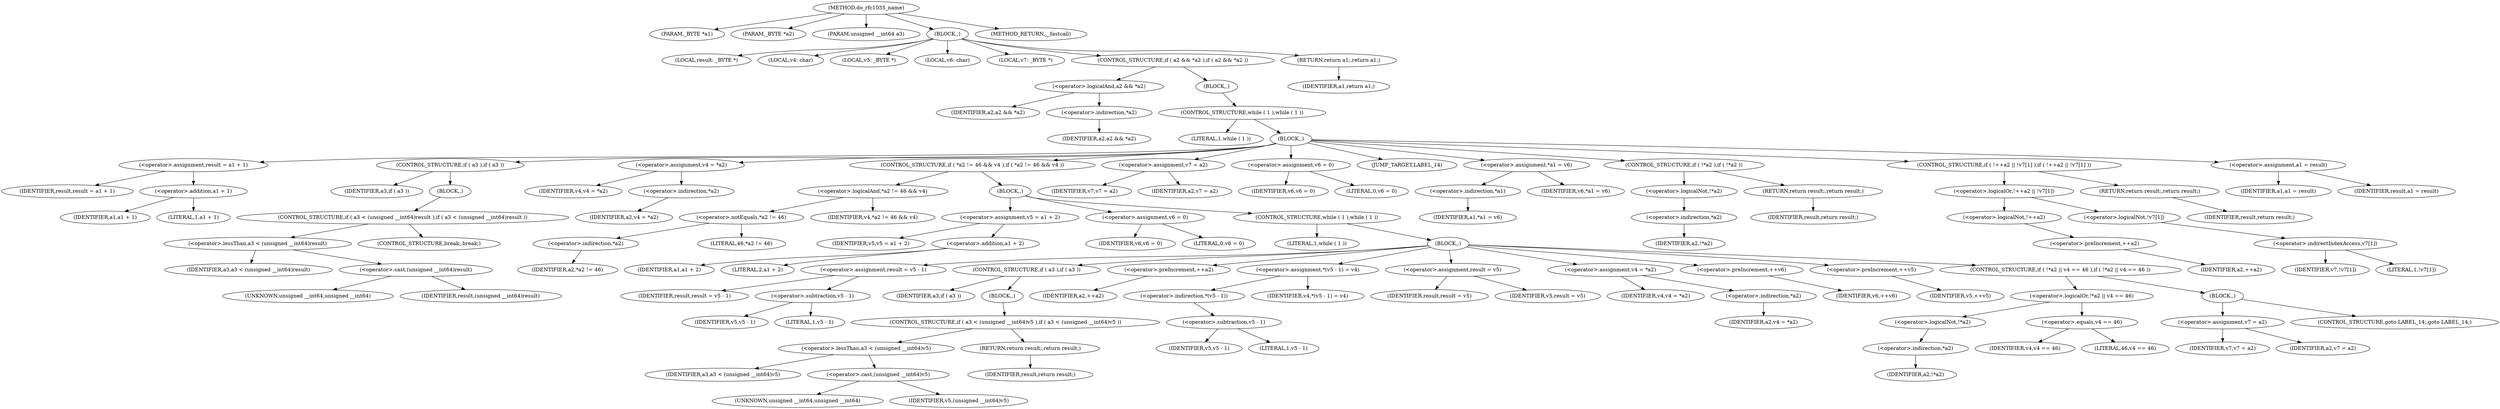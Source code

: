 digraph do_rfc1035_name {  
"1000106" [label = "(METHOD,do_rfc1035_name)" ]
"1000107" [label = "(PARAM,_BYTE *a1)" ]
"1000108" [label = "(PARAM,_BYTE *a2)" ]
"1000109" [label = "(PARAM,unsigned __int64 a3)" ]
"1000110" [label = "(BLOCK,,)" ]
"1000111" [label = "(LOCAL,result: _BYTE *)" ]
"1000112" [label = "(LOCAL,v4: char)" ]
"1000113" [label = "(LOCAL,v5: _BYTE *)" ]
"1000114" [label = "(LOCAL,v6: char)" ]
"1000115" [label = "(LOCAL,v7: _BYTE *)" ]
"1000116" [label = "(CONTROL_STRUCTURE,if ( a2 && *a2 ),if ( a2 && *a2 ))" ]
"1000117" [label = "(<operator>.logicalAnd,a2 && *a2)" ]
"1000118" [label = "(IDENTIFIER,a2,a2 && *a2)" ]
"1000119" [label = "(<operator>.indirection,*a2)" ]
"1000120" [label = "(IDENTIFIER,a2,a2 && *a2)" ]
"1000121" [label = "(BLOCK,,)" ]
"1000122" [label = "(CONTROL_STRUCTURE,while ( 1 ),while ( 1 ))" ]
"1000123" [label = "(LITERAL,1,while ( 1 ))" ]
"1000124" [label = "(BLOCK,,)" ]
"1000125" [label = "(<operator>.assignment,result = a1 + 1)" ]
"1000126" [label = "(IDENTIFIER,result,result = a1 + 1)" ]
"1000127" [label = "(<operator>.addition,a1 + 1)" ]
"1000128" [label = "(IDENTIFIER,a1,a1 + 1)" ]
"1000129" [label = "(LITERAL,1,a1 + 1)" ]
"1000130" [label = "(CONTROL_STRUCTURE,if ( a3 ),if ( a3 ))" ]
"1000131" [label = "(IDENTIFIER,a3,if ( a3 ))" ]
"1000132" [label = "(BLOCK,,)" ]
"1000133" [label = "(CONTROL_STRUCTURE,if ( a3 < (unsigned __int64)result ),if ( a3 < (unsigned __int64)result ))" ]
"1000134" [label = "(<operator>.lessThan,a3 < (unsigned __int64)result)" ]
"1000135" [label = "(IDENTIFIER,a3,a3 < (unsigned __int64)result)" ]
"1000136" [label = "(<operator>.cast,(unsigned __int64)result)" ]
"1000137" [label = "(UNKNOWN,unsigned __int64,unsigned __int64)" ]
"1000138" [label = "(IDENTIFIER,result,(unsigned __int64)result)" ]
"1000139" [label = "(CONTROL_STRUCTURE,break;,break;)" ]
"1000140" [label = "(<operator>.assignment,v4 = *a2)" ]
"1000141" [label = "(IDENTIFIER,v4,v4 = *a2)" ]
"1000142" [label = "(<operator>.indirection,*a2)" ]
"1000143" [label = "(IDENTIFIER,a2,v4 = *a2)" ]
"1000144" [label = "(CONTROL_STRUCTURE,if ( *a2 != 46 && v4 ),if ( *a2 != 46 && v4 ))" ]
"1000145" [label = "(<operator>.logicalAnd,*a2 != 46 && v4)" ]
"1000146" [label = "(<operator>.notEquals,*a2 != 46)" ]
"1000147" [label = "(<operator>.indirection,*a2)" ]
"1000148" [label = "(IDENTIFIER,a2,*a2 != 46)" ]
"1000149" [label = "(LITERAL,46,*a2 != 46)" ]
"1000150" [label = "(IDENTIFIER,v4,*a2 != 46 && v4)" ]
"1000151" [label = "(BLOCK,,)" ]
"1000152" [label = "(<operator>.assignment,v5 = a1 + 2)" ]
"1000153" [label = "(IDENTIFIER,v5,v5 = a1 + 2)" ]
"1000154" [label = "(<operator>.addition,a1 + 2)" ]
"1000155" [label = "(IDENTIFIER,a1,a1 + 2)" ]
"1000156" [label = "(LITERAL,2,a1 + 2)" ]
"1000157" [label = "(<operator>.assignment,v6 = 0)" ]
"1000158" [label = "(IDENTIFIER,v6,v6 = 0)" ]
"1000159" [label = "(LITERAL,0,v6 = 0)" ]
"1000160" [label = "(CONTROL_STRUCTURE,while ( 1 ),while ( 1 ))" ]
"1000161" [label = "(LITERAL,1,while ( 1 ))" ]
"1000162" [label = "(BLOCK,,)" ]
"1000163" [label = "(<operator>.assignment,result = v5 - 1)" ]
"1000164" [label = "(IDENTIFIER,result,result = v5 - 1)" ]
"1000165" [label = "(<operator>.subtraction,v5 - 1)" ]
"1000166" [label = "(IDENTIFIER,v5,v5 - 1)" ]
"1000167" [label = "(LITERAL,1,v5 - 1)" ]
"1000168" [label = "(CONTROL_STRUCTURE,if ( a3 ),if ( a3 ))" ]
"1000169" [label = "(IDENTIFIER,a3,if ( a3 ))" ]
"1000170" [label = "(BLOCK,,)" ]
"1000171" [label = "(CONTROL_STRUCTURE,if ( a3 < (unsigned __int64)v5 ),if ( a3 < (unsigned __int64)v5 ))" ]
"1000172" [label = "(<operator>.lessThan,a3 < (unsigned __int64)v5)" ]
"1000173" [label = "(IDENTIFIER,a3,a3 < (unsigned __int64)v5)" ]
"1000174" [label = "(<operator>.cast,(unsigned __int64)v5)" ]
"1000175" [label = "(UNKNOWN,unsigned __int64,unsigned __int64)" ]
"1000176" [label = "(IDENTIFIER,v5,(unsigned __int64)v5)" ]
"1000177" [label = "(RETURN,return result;,return result;)" ]
"1000178" [label = "(IDENTIFIER,result,return result;)" ]
"1000179" [label = "(<operator>.preIncrement,++a2)" ]
"1000180" [label = "(IDENTIFIER,a2,++a2)" ]
"1000181" [label = "(<operator>.assignment,*(v5 - 1) = v4)" ]
"1000182" [label = "(<operator>.indirection,*(v5 - 1))" ]
"1000183" [label = "(<operator>.subtraction,v5 - 1)" ]
"1000184" [label = "(IDENTIFIER,v5,v5 - 1)" ]
"1000185" [label = "(LITERAL,1,v5 - 1)" ]
"1000186" [label = "(IDENTIFIER,v4,*(v5 - 1) = v4)" ]
"1000187" [label = "(<operator>.assignment,result = v5)" ]
"1000188" [label = "(IDENTIFIER,result,result = v5)" ]
"1000189" [label = "(IDENTIFIER,v5,result = v5)" ]
"1000190" [label = "(<operator>.assignment,v4 = *a2)" ]
"1000191" [label = "(IDENTIFIER,v4,v4 = *a2)" ]
"1000192" [label = "(<operator>.indirection,*a2)" ]
"1000193" [label = "(IDENTIFIER,a2,v4 = *a2)" ]
"1000194" [label = "(<operator>.preIncrement,++v6)" ]
"1000195" [label = "(IDENTIFIER,v6,++v6)" ]
"1000196" [label = "(<operator>.preIncrement,++v5)" ]
"1000197" [label = "(IDENTIFIER,v5,++v5)" ]
"1000198" [label = "(CONTROL_STRUCTURE,if ( !*a2 || v4 == 46 ),if ( !*a2 || v4 == 46 ))" ]
"1000199" [label = "(<operator>.logicalOr,!*a2 || v4 == 46)" ]
"1000200" [label = "(<operator>.logicalNot,!*a2)" ]
"1000201" [label = "(<operator>.indirection,*a2)" ]
"1000202" [label = "(IDENTIFIER,a2,!*a2)" ]
"1000203" [label = "(<operator>.equals,v4 == 46)" ]
"1000204" [label = "(IDENTIFIER,v4,v4 == 46)" ]
"1000205" [label = "(LITERAL,46,v4 == 46)" ]
"1000206" [label = "(BLOCK,,)" ]
"1000207" [label = "(<operator>.assignment,v7 = a2)" ]
"1000208" [label = "(IDENTIFIER,v7,v7 = a2)" ]
"1000209" [label = "(IDENTIFIER,a2,v7 = a2)" ]
"1000210" [label = "(CONTROL_STRUCTURE,goto LABEL_14;,goto LABEL_14;)" ]
"1000211" [label = "(<operator>.assignment,v7 = a2)" ]
"1000212" [label = "(IDENTIFIER,v7,v7 = a2)" ]
"1000213" [label = "(IDENTIFIER,a2,v7 = a2)" ]
"1000214" [label = "(<operator>.assignment,v6 = 0)" ]
"1000215" [label = "(IDENTIFIER,v6,v6 = 0)" ]
"1000216" [label = "(LITERAL,0,v6 = 0)" ]
"1000217" [label = "(JUMP_TARGET,LABEL_14)" ]
"1000218" [label = "(<operator>.assignment,*a1 = v6)" ]
"1000219" [label = "(<operator>.indirection,*a1)" ]
"1000220" [label = "(IDENTIFIER,a1,*a1 = v6)" ]
"1000221" [label = "(IDENTIFIER,v6,*a1 = v6)" ]
"1000222" [label = "(CONTROL_STRUCTURE,if ( !*a2 ),if ( !*a2 ))" ]
"1000223" [label = "(<operator>.logicalNot,!*a2)" ]
"1000224" [label = "(<operator>.indirection,*a2)" ]
"1000225" [label = "(IDENTIFIER,a2,!*a2)" ]
"1000226" [label = "(RETURN,return result;,return result;)" ]
"1000227" [label = "(IDENTIFIER,result,return result;)" ]
"1000228" [label = "(CONTROL_STRUCTURE,if ( !++a2 || !v7[1] ),if ( !++a2 || !v7[1] ))" ]
"1000229" [label = "(<operator>.logicalOr,!++a2 || !v7[1])" ]
"1000230" [label = "(<operator>.logicalNot,!++a2)" ]
"1000231" [label = "(<operator>.preIncrement,++a2)" ]
"1000232" [label = "(IDENTIFIER,a2,++a2)" ]
"1000233" [label = "(<operator>.logicalNot,!v7[1])" ]
"1000234" [label = "(<operator>.indirectIndexAccess,v7[1])" ]
"1000235" [label = "(IDENTIFIER,v7,!v7[1])" ]
"1000236" [label = "(LITERAL,1,!v7[1])" ]
"1000237" [label = "(RETURN,return result;,return result;)" ]
"1000238" [label = "(IDENTIFIER,result,return result;)" ]
"1000239" [label = "(<operator>.assignment,a1 = result)" ]
"1000240" [label = "(IDENTIFIER,a1,a1 = result)" ]
"1000241" [label = "(IDENTIFIER,result,a1 = result)" ]
"1000242" [label = "(RETURN,return a1;,return a1;)" ]
"1000243" [label = "(IDENTIFIER,a1,return a1;)" ]
"1000244" [label = "(METHOD_RETURN,__fastcall)" ]
  "1000106" -> "1000107" 
  "1000106" -> "1000108" 
  "1000106" -> "1000109" 
  "1000106" -> "1000110" 
  "1000106" -> "1000244" 
  "1000110" -> "1000111" 
  "1000110" -> "1000112" 
  "1000110" -> "1000113" 
  "1000110" -> "1000114" 
  "1000110" -> "1000115" 
  "1000110" -> "1000116" 
  "1000110" -> "1000242" 
  "1000116" -> "1000117" 
  "1000116" -> "1000121" 
  "1000117" -> "1000118" 
  "1000117" -> "1000119" 
  "1000119" -> "1000120" 
  "1000121" -> "1000122" 
  "1000122" -> "1000123" 
  "1000122" -> "1000124" 
  "1000124" -> "1000125" 
  "1000124" -> "1000130" 
  "1000124" -> "1000140" 
  "1000124" -> "1000144" 
  "1000124" -> "1000211" 
  "1000124" -> "1000214" 
  "1000124" -> "1000217" 
  "1000124" -> "1000218" 
  "1000124" -> "1000222" 
  "1000124" -> "1000228" 
  "1000124" -> "1000239" 
  "1000125" -> "1000126" 
  "1000125" -> "1000127" 
  "1000127" -> "1000128" 
  "1000127" -> "1000129" 
  "1000130" -> "1000131" 
  "1000130" -> "1000132" 
  "1000132" -> "1000133" 
  "1000133" -> "1000134" 
  "1000133" -> "1000139" 
  "1000134" -> "1000135" 
  "1000134" -> "1000136" 
  "1000136" -> "1000137" 
  "1000136" -> "1000138" 
  "1000140" -> "1000141" 
  "1000140" -> "1000142" 
  "1000142" -> "1000143" 
  "1000144" -> "1000145" 
  "1000144" -> "1000151" 
  "1000145" -> "1000146" 
  "1000145" -> "1000150" 
  "1000146" -> "1000147" 
  "1000146" -> "1000149" 
  "1000147" -> "1000148" 
  "1000151" -> "1000152" 
  "1000151" -> "1000157" 
  "1000151" -> "1000160" 
  "1000152" -> "1000153" 
  "1000152" -> "1000154" 
  "1000154" -> "1000155" 
  "1000154" -> "1000156" 
  "1000157" -> "1000158" 
  "1000157" -> "1000159" 
  "1000160" -> "1000161" 
  "1000160" -> "1000162" 
  "1000162" -> "1000163" 
  "1000162" -> "1000168" 
  "1000162" -> "1000179" 
  "1000162" -> "1000181" 
  "1000162" -> "1000187" 
  "1000162" -> "1000190" 
  "1000162" -> "1000194" 
  "1000162" -> "1000196" 
  "1000162" -> "1000198" 
  "1000163" -> "1000164" 
  "1000163" -> "1000165" 
  "1000165" -> "1000166" 
  "1000165" -> "1000167" 
  "1000168" -> "1000169" 
  "1000168" -> "1000170" 
  "1000170" -> "1000171" 
  "1000171" -> "1000172" 
  "1000171" -> "1000177" 
  "1000172" -> "1000173" 
  "1000172" -> "1000174" 
  "1000174" -> "1000175" 
  "1000174" -> "1000176" 
  "1000177" -> "1000178" 
  "1000179" -> "1000180" 
  "1000181" -> "1000182" 
  "1000181" -> "1000186" 
  "1000182" -> "1000183" 
  "1000183" -> "1000184" 
  "1000183" -> "1000185" 
  "1000187" -> "1000188" 
  "1000187" -> "1000189" 
  "1000190" -> "1000191" 
  "1000190" -> "1000192" 
  "1000192" -> "1000193" 
  "1000194" -> "1000195" 
  "1000196" -> "1000197" 
  "1000198" -> "1000199" 
  "1000198" -> "1000206" 
  "1000199" -> "1000200" 
  "1000199" -> "1000203" 
  "1000200" -> "1000201" 
  "1000201" -> "1000202" 
  "1000203" -> "1000204" 
  "1000203" -> "1000205" 
  "1000206" -> "1000207" 
  "1000206" -> "1000210" 
  "1000207" -> "1000208" 
  "1000207" -> "1000209" 
  "1000211" -> "1000212" 
  "1000211" -> "1000213" 
  "1000214" -> "1000215" 
  "1000214" -> "1000216" 
  "1000218" -> "1000219" 
  "1000218" -> "1000221" 
  "1000219" -> "1000220" 
  "1000222" -> "1000223" 
  "1000222" -> "1000226" 
  "1000223" -> "1000224" 
  "1000224" -> "1000225" 
  "1000226" -> "1000227" 
  "1000228" -> "1000229" 
  "1000228" -> "1000237" 
  "1000229" -> "1000230" 
  "1000229" -> "1000233" 
  "1000230" -> "1000231" 
  "1000231" -> "1000232" 
  "1000233" -> "1000234" 
  "1000234" -> "1000235" 
  "1000234" -> "1000236" 
  "1000237" -> "1000238" 
  "1000239" -> "1000240" 
  "1000239" -> "1000241" 
  "1000242" -> "1000243" 
}
